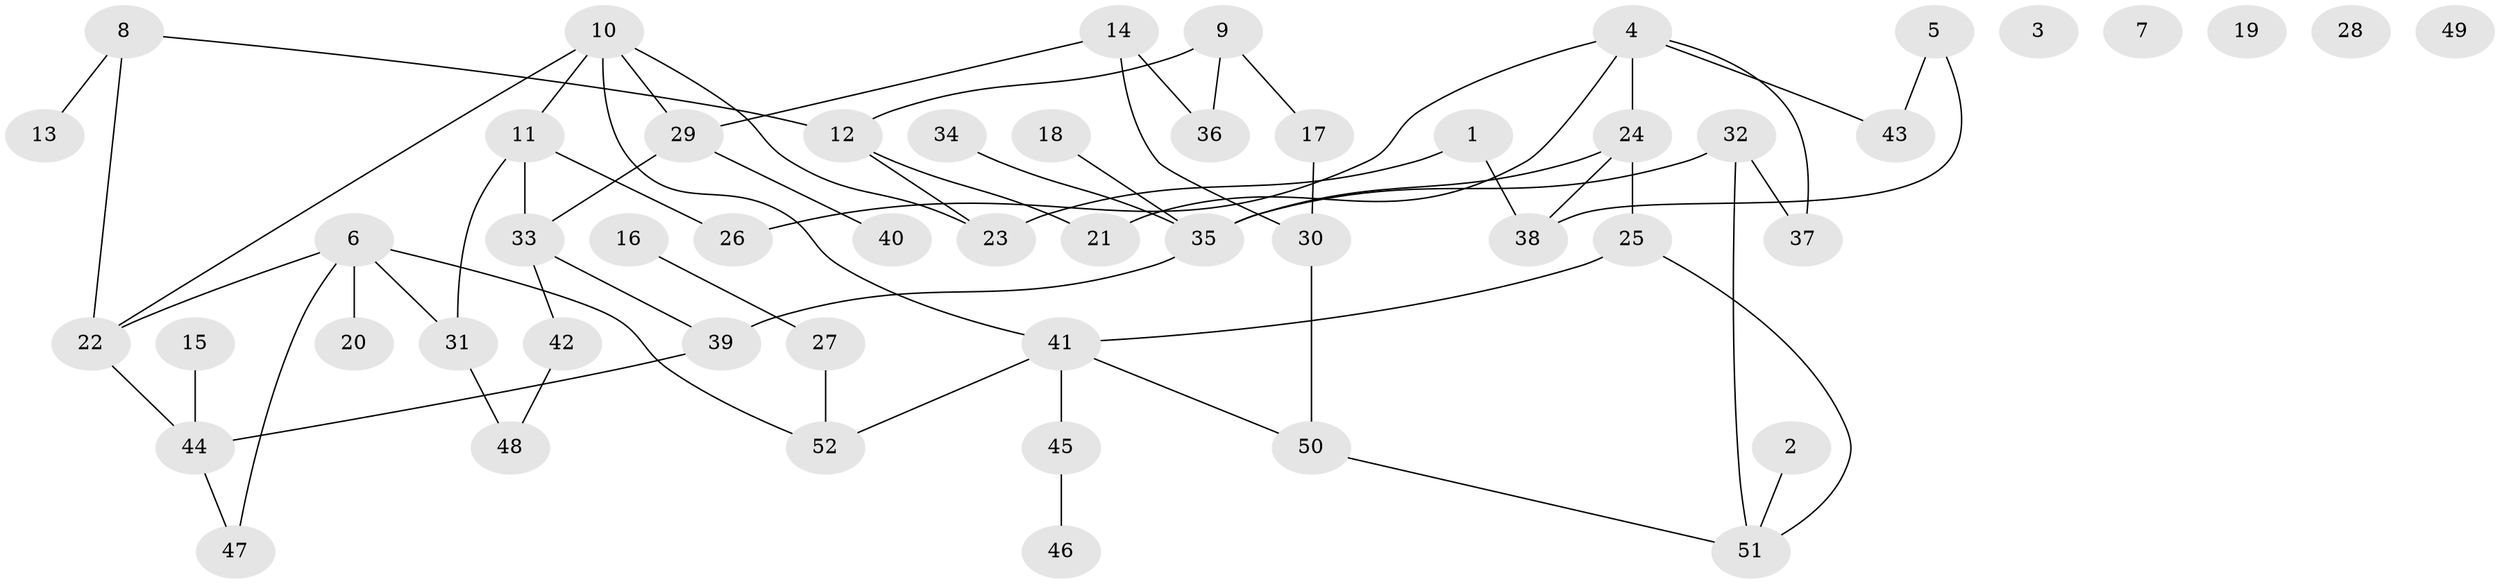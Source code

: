 // coarse degree distribution, {2: 0.19047619047619047, 7: 0.047619047619047616, 4: 0.047619047619047616, 5: 0.09523809523809523, 6: 0.09523809523809523, 3: 0.38095238095238093, 1: 0.14285714285714285}
// Generated by graph-tools (version 1.1) at 2025/35/03/04/25 23:35:46]
// undirected, 52 vertices, 64 edges
graph export_dot {
  node [color=gray90,style=filled];
  1;
  2;
  3;
  4;
  5;
  6;
  7;
  8;
  9;
  10;
  11;
  12;
  13;
  14;
  15;
  16;
  17;
  18;
  19;
  20;
  21;
  22;
  23;
  24;
  25;
  26;
  27;
  28;
  29;
  30;
  31;
  32;
  33;
  34;
  35;
  36;
  37;
  38;
  39;
  40;
  41;
  42;
  43;
  44;
  45;
  46;
  47;
  48;
  49;
  50;
  51;
  52;
  1 -- 23;
  1 -- 38;
  2 -- 51;
  4 -- 21;
  4 -- 24;
  4 -- 26;
  4 -- 37;
  4 -- 43;
  5 -- 38;
  5 -- 43;
  6 -- 20;
  6 -- 22;
  6 -- 31;
  6 -- 47;
  6 -- 52;
  8 -- 12;
  8 -- 13;
  8 -- 22;
  9 -- 12;
  9 -- 17;
  9 -- 36;
  10 -- 11;
  10 -- 22;
  10 -- 23;
  10 -- 29;
  10 -- 41;
  11 -- 26;
  11 -- 31;
  11 -- 33;
  12 -- 21;
  12 -- 23;
  14 -- 29;
  14 -- 30;
  14 -- 36;
  15 -- 44;
  16 -- 27;
  17 -- 30;
  18 -- 35;
  22 -- 44;
  24 -- 25;
  24 -- 35;
  24 -- 38;
  25 -- 41;
  25 -- 51;
  27 -- 52;
  29 -- 33;
  29 -- 40;
  30 -- 50;
  31 -- 48;
  32 -- 35;
  32 -- 37;
  32 -- 51;
  33 -- 39;
  33 -- 42;
  34 -- 35;
  35 -- 39;
  39 -- 44;
  41 -- 45;
  41 -- 50;
  41 -- 52;
  42 -- 48;
  44 -- 47;
  45 -- 46;
  50 -- 51;
}
